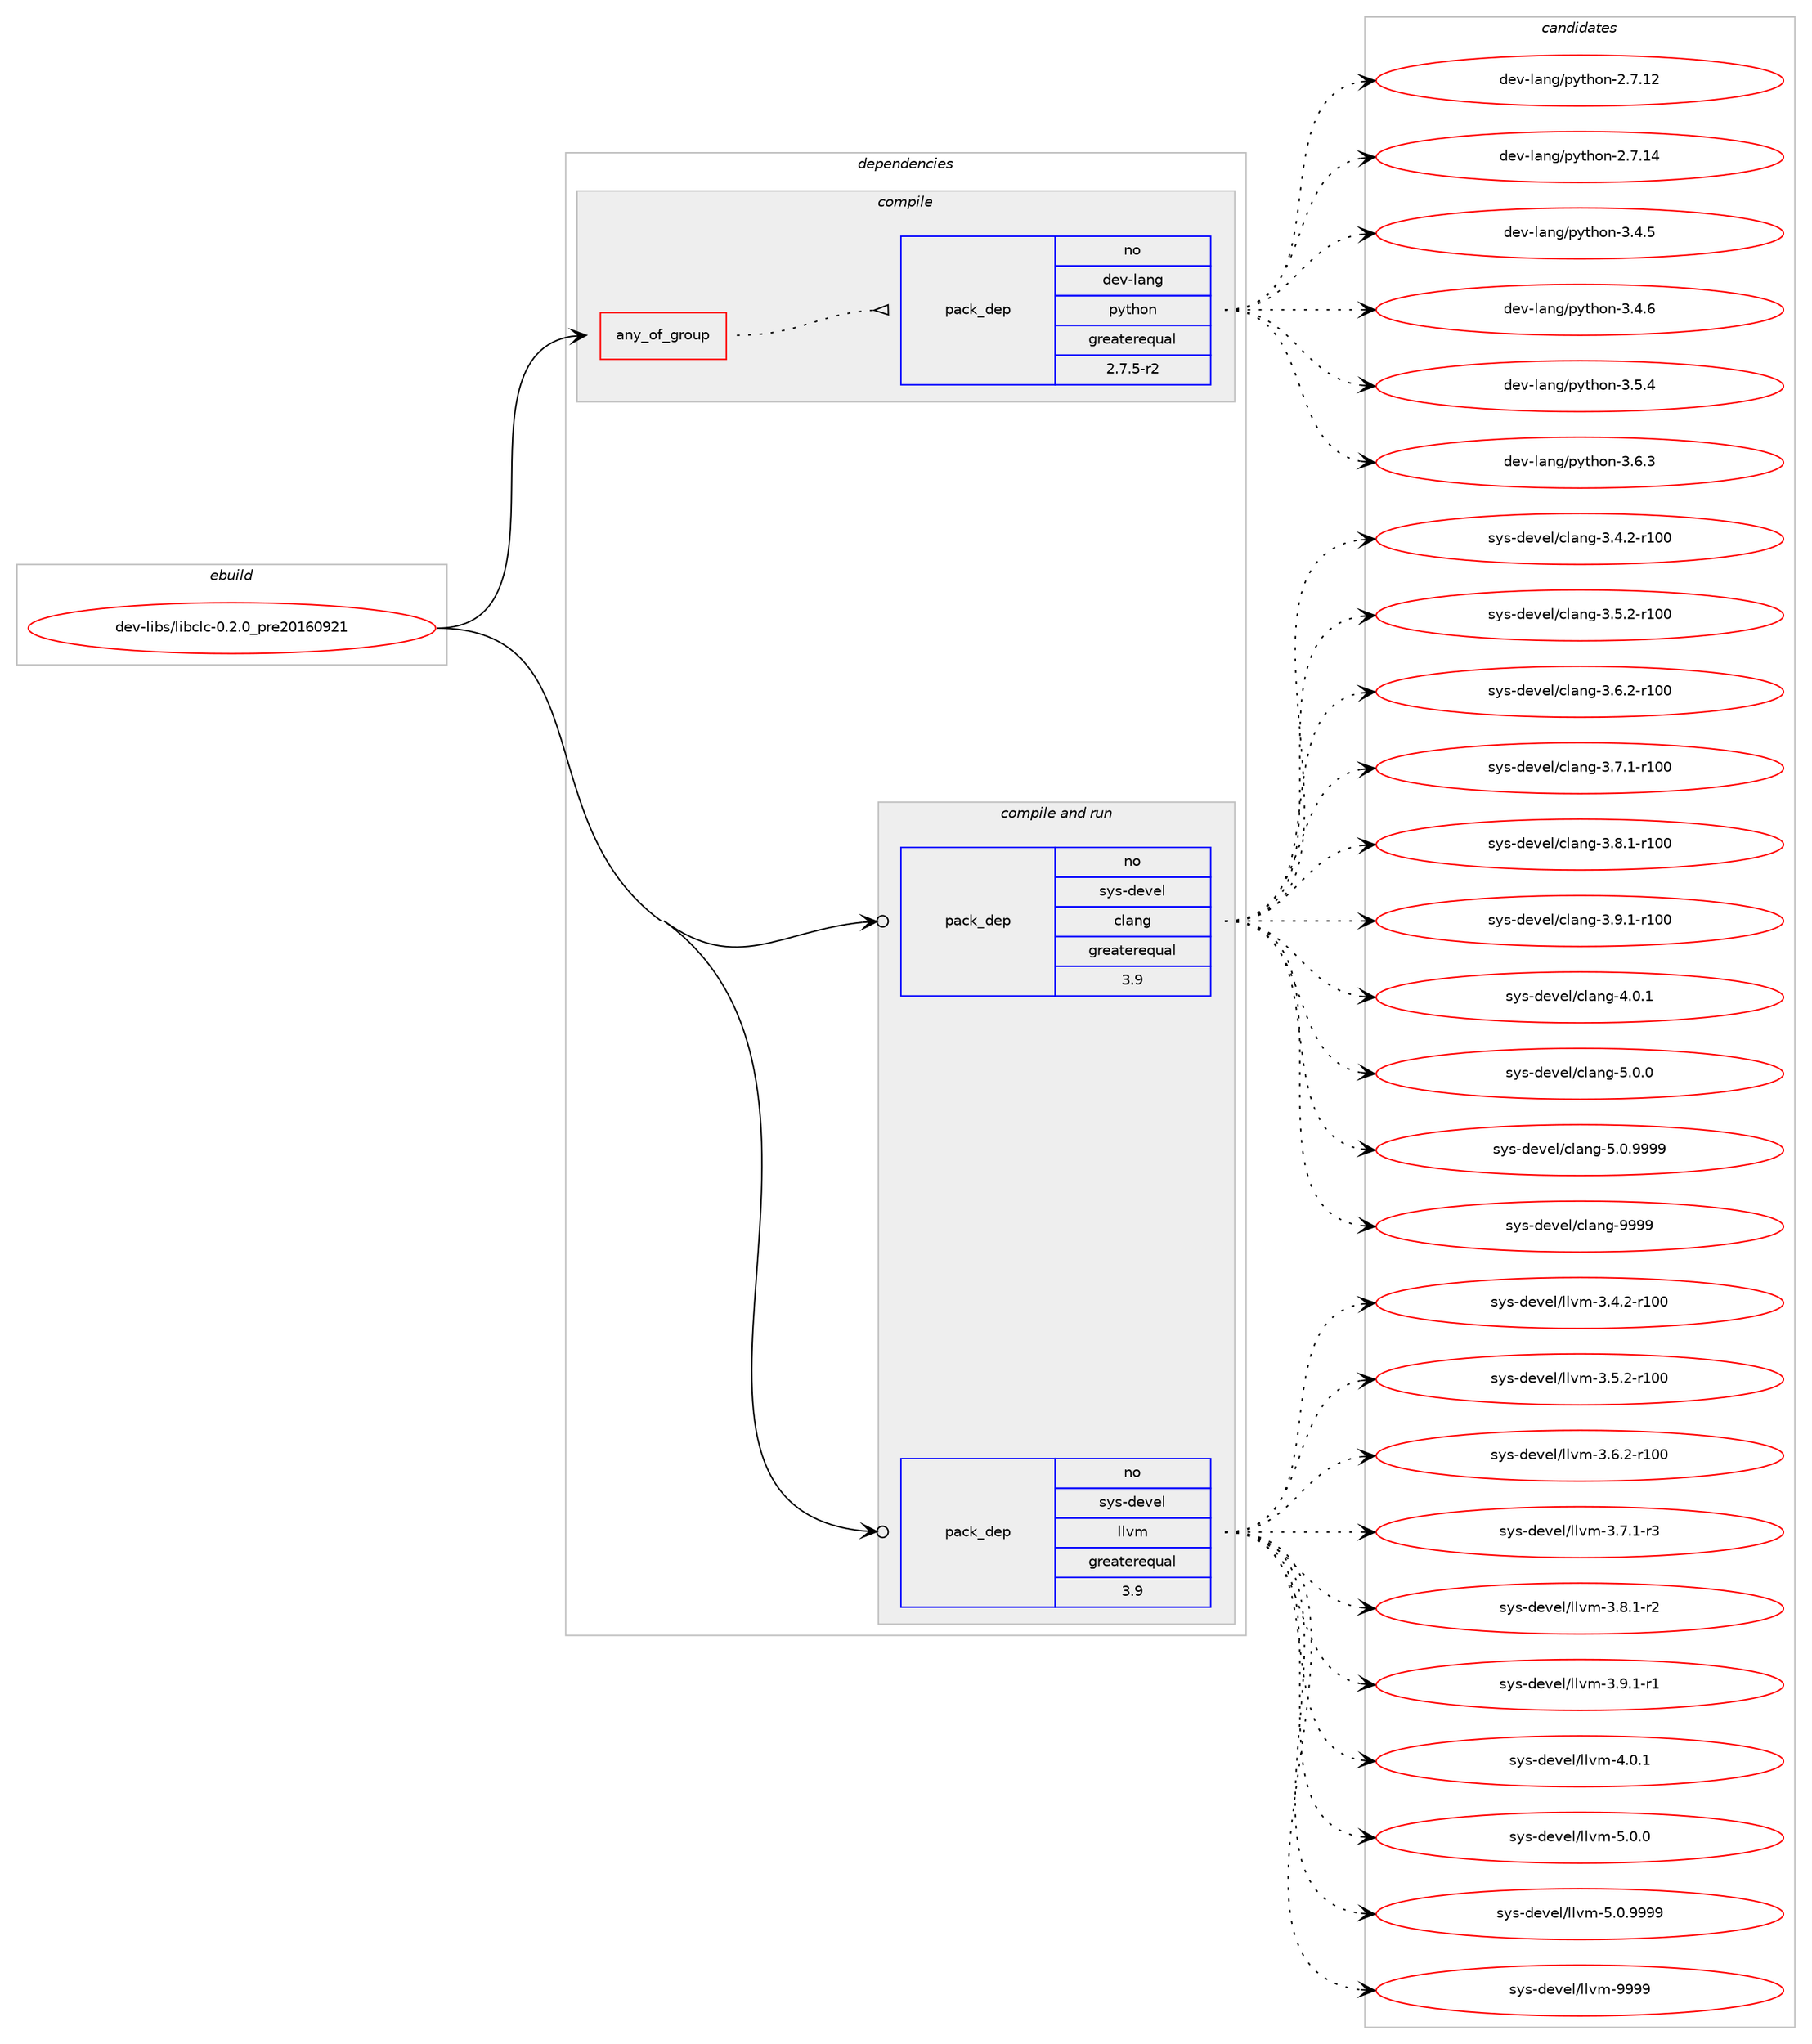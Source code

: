 digraph prolog {

# *************
# Graph options
# *************

newrank=true;
concentrate=true;
compound=true;
graph [rankdir=LR,fontname=Helvetica,fontsize=10,ranksep=1.5];#, ranksep=2.5, nodesep=0.2];
edge  [arrowhead=vee];
node  [fontname=Helvetica,fontsize=10];

# **********
# The ebuild
# **********

subgraph cluster_leftcol {
color=gray;
rank=same;
label=<<i>ebuild</i>>;
id [label="dev-libs/libclc-0.2.0_pre20160921", color=red, width=4, href="../dev-libs/libclc-0.2.0_pre20160921.svg"];
}

# ****************
# The dependencies
# ****************

subgraph cluster_midcol {
color=gray;
label=<<i>dependencies</i>>;
subgraph cluster_compile {
fillcolor="#eeeeee";
style=filled;
label=<<i>compile</i>>;
subgraph any3317 {
dependency114388 [label=<<TABLE BORDER="0" CELLBORDER="1" CELLSPACING="0" CELLPADDING="4"><TR><TD CELLPADDING="10">any_of_group</TD></TR></TABLE>>, shape=none, color=red];subgraph pack86265 {
dependency114389 [label=<<TABLE BORDER="0" CELLBORDER="1" CELLSPACING="0" CELLPADDING="4" WIDTH="220"><TR><TD ROWSPAN="6" CELLPADDING="30">pack_dep</TD></TR><TR><TD WIDTH="110">no</TD></TR><TR><TD>dev-lang</TD></TR><TR><TD>python</TD></TR><TR><TD>greaterequal</TD></TR><TR><TD>2.7.5-r2</TD></TR></TABLE>>, shape=none, color=blue];
}
dependency114388:e -> dependency114389:w [weight=20,style="dotted",arrowhead="oinv"];
}
id:e -> dependency114388:w [weight=20,style="solid",arrowhead="vee"];
}
subgraph cluster_compileandrun {
fillcolor="#eeeeee";
style=filled;
label=<<i>compile and run</i>>;
subgraph pack86266 {
dependency114390 [label=<<TABLE BORDER="0" CELLBORDER="1" CELLSPACING="0" CELLPADDING="4" WIDTH="220"><TR><TD ROWSPAN="6" CELLPADDING="30">pack_dep</TD></TR><TR><TD WIDTH="110">no</TD></TR><TR><TD>sys-devel</TD></TR><TR><TD>clang</TD></TR><TR><TD>greaterequal</TD></TR><TR><TD>3.9</TD></TR></TABLE>>, shape=none, color=blue];
}
id:e -> dependency114390:w [weight=20,style="solid",arrowhead="odotvee"];
subgraph pack86267 {
dependency114391 [label=<<TABLE BORDER="0" CELLBORDER="1" CELLSPACING="0" CELLPADDING="4" WIDTH="220"><TR><TD ROWSPAN="6" CELLPADDING="30">pack_dep</TD></TR><TR><TD WIDTH="110">no</TD></TR><TR><TD>sys-devel</TD></TR><TR><TD>llvm</TD></TR><TR><TD>greaterequal</TD></TR><TR><TD>3.9</TD></TR></TABLE>>, shape=none, color=blue];
}
id:e -> dependency114391:w [weight=20,style="solid",arrowhead="odotvee"];
}
subgraph cluster_run {
fillcolor="#eeeeee";
style=filled;
label=<<i>run</i>>;
}
}

# **************
# The candidates
# **************

subgraph cluster_choices {
rank=same;
color=gray;
label=<<i>candidates</i>>;

subgraph choice86265 {
color=black;
nodesep=1;
choice10010111845108971101034711212111610411111045504655464950 [label="dev-lang/python-2.7.12", color=red, width=4,href="../dev-lang/python-2.7.12.svg"];
choice10010111845108971101034711212111610411111045504655464952 [label="dev-lang/python-2.7.14", color=red, width=4,href="../dev-lang/python-2.7.14.svg"];
choice100101118451089711010347112121116104111110455146524653 [label="dev-lang/python-3.4.5", color=red, width=4,href="../dev-lang/python-3.4.5.svg"];
choice100101118451089711010347112121116104111110455146524654 [label="dev-lang/python-3.4.6", color=red, width=4,href="../dev-lang/python-3.4.6.svg"];
choice100101118451089711010347112121116104111110455146534652 [label="dev-lang/python-3.5.4", color=red, width=4,href="../dev-lang/python-3.5.4.svg"];
choice100101118451089711010347112121116104111110455146544651 [label="dev-lang/python-3.6.3", color=red, width=4,href="../dev-lang/python-3.6.3.svg"];
dependency114389:e -> choice10010111845108971101034711212111610411111045504655464950:w [style=dotted,weight="100"];
dependency114389:e -> choice10010111845108971101034711212111610411111045504655464952:w [style=dotted,weight="100"];
dependency114389:e -> choice100101118451089711010347112121116104111110455146524653:w [style=dotted,weight="100"];
dependency114389:e -> choice100101118451089711010347112121116104111110455146524654:w [style=dotted,weight="100"];
dependency114389:e -> choice100101118451089711010347112121116104111110455146534652:w [style=dotted,weight="100"];
dependency114389:e -> choice100101118451089711010347112121116104111110455146544651:w [style=dotted,weight="100"];
}
subgraph choice86266 {
color=black;
nodesep=1;
choice1151211154510010111810110847991089711010345514652465045114494848 [label="sys-devel/clang-3.4.2-r100", color=red, width=4,href="../sys-devel/clang-3.4.2-r100.svg"];
choice1151211154510010111810110847991089711010345514653465045114494848 [label="sys-devel/clang-3.5.2-r100", color=red, width=4,href="../sys-devel/clang-3.5.2-r100.svg"];
choice1151211154510010111810110847991089711010345514654465045114494848 [label="sys-devel/clang-3.6.2-r100", color=red, width=4,href="../sys-devel/clang-3.6.2-r100.svg"];
choice1151211154510010111810110847991089711010345514655464945114494848 [label="sys-devel/clang-3.7.1-r100", color=red, width=4,href="../sys-devel/clang-3.7.1-r100.svg"];
choice1151211154510010111810110847991089711010345514656464945114494848 [label="sys-devel/clang-3.8.1-r100", color=red, width=4,href="../sys-devel/clang-3.8.1-r100.svg"];
choice1151211154510010111810110847991089711010345514657464945114494848 [label="sys-devel/clang-3.9.1-r100", color=red, width=4,href="../sys-devel/clang-3.9.1-r100.svg"];
choice11512111545100101118101108479910897110103455246484649 [label="sys-devel/clang-4.0.1", color=red, width=4,href="../sys-devel/clang-4.0.1.svg"];
choice11512111545100101118101108479910897110103455346484648 [label="sys-devel/clang-5.0.0", color=red, width=4,href="../sys-devel/clang-5.0.0.svg"];
choice11512111545100101118101108479910897110103455346484657575757 [label="sys-devel/clang-5.0.9999", color=red, width=4,href="../sys-devel/clang-5.0.9999.svg"];
choice115121115451001011181011084799108971101034557575757 [label="sys-devel/clang-9999", color=red, width=4,href="../sys-devel/clang-9999.svg"];
dependency114390:e -> choice1151211154510010111810110847991089711010345514652465045114494848:w [style=dotted,weight="100"];
dependency114390:e -> choice1151211154510010111810110847991089711010345514653465045114494848:w [style=dotted,weight="100"];
dependency114390:e -> choice1151211154510010111810110847991089711010345514654465045114494848:w [style=dotted,weight="100"];
dependency114390:e -> choice1151211154510010111810110847991089711010345514655464945114494848:w [style=dotted,weight="100"];
dependency114390:e -> choice1151211154510010111810110847991089711010345514656464945114494848:w [style=dotted,weight="100"];
dependency114390:e -> choice1151211154510010111810110847991089711010345514657464945114494848:w [style=dotted,weight="100"];
dependency114390:e -> choice11512111545100101118101108479910897110103455246484649:w [style=dotted,weight="100"];
dependency114390:e -> choice11512111545100101118101108479910897110103455346484648:w [style=dotted,weight="100"];
dependency114390:e -> choice11512111545100101118101108479910897110103455346484657575757:w [style=dotted,weight="100"];
dependency114390:e -> choice115121115451001011181011084799108971101034557575757:w [style=dotted,weight="100"];
}
subgraph choice86267 {
color=black;
nodesep=1;
choice115121115451001011181011084710810811810945514652465045114494848 [label="sys-devel/llvm-3.4.2-r100", color=red, width=4,href="../sys-devel/llvm-3.4.2-r100.svg"];
choice115121115451001011181011084710810811810945514653465045114494848 [label="sys-devel/llvm-3.5.2-r100", color=red, width=4,href="../sys-devel/llvm-3.5.2-r100.svg"];
choice115121115451001011181011084710810811810945514654465045114494848 [label="sys-devel/llvm-3.6.2-r100", color=red, width=4,href="../sys-devel/llvm-3.6.2-r100.svg"];
choice11512111545100101118101108471081081181094551465546494511451 [label="sys-devel/llvm-3.7.1-r3", color=red, width=4,href="../sys-devel/llvm-3.7.1-r3.svg"];
choice11512111545100101118101108471081081181094551465646494511450 [label="sys-devel/llvm-3.8.1-r2", color=red, width=4,href="../sys-devel/llvm-3.8.1-r2.svg"];
choice11512111545100101118101108471081081181094551465746494511449 [label="sys-devel/llvm-3.9.1-r1", color=red, width=4,href="../sys-devel/llvm-3.9.1-r1.svg"];
choice1151211154510010111810110847108108118109455246484649 [label="sys-devel/llvm-4.0.1", color=red, width=4,href="../sys-devel/llvm-4.0.1.svg"];
choice1151211154510010111810110847108108118109455346484648 [label="sys-devel/llvm-5.0.0", color=red, width=4,href="../sys-devel/llvm-5.0.0.svg"];
choice1151211154510010111810110847108108118109455346484657575757 [label="sys-devel/llvm-5.0.9999", color=red, width=4,href="../sys-devel/llvm-5.0.9999.svg"];
choice11512111545100101118101108471081081181094557575757 [label="sys-devel/llvm-9999", color=red, width=4,href="../sys-devel/llvm-9999.svg"];
dependency114391:e -> choice115121115451001011181011084710810811810945514652465045114494848:w [style=dotted,weight="100"];
dependency114391:e -> choice115121115451001011181011084710810811810945514653465045114494848:w [style=dotted,weight="100"];
dependency114391:e -> choice115121115451001011181011084710810811810945514654465045114494848:w [style=dotted,weight="100"];
dependency114391:e -> choice11512111545100101118101108471081081181094551465546494511451:w [style=dotted,weight="100"];
dependency114391:e -> choice11512111545100101118101108471081081181094551465646494511450:w [style=dotted,weight="100"];
dependency114391:e -> choice11512111545100101118101108471081081181094551465746494511449:w [style=dotted,weight="100"];
dependency114391:e -> choice1151211154510010111810110847108108118109455246484649:w [style=dotted,weight="100"];
dependency114391:e -> choice1151211154510010111810110847108108118109455346484648:w [style=dotted,weight="100"];
dependency114391:e -> choice1151211154510010111810110847108108118109455346484657575757:w [style=dotted,weight="100"];
dependency114391:e -> choice11512111545100101118101108471081081181094557575757:w [style=dotted,weight="100"];
}
}

}
